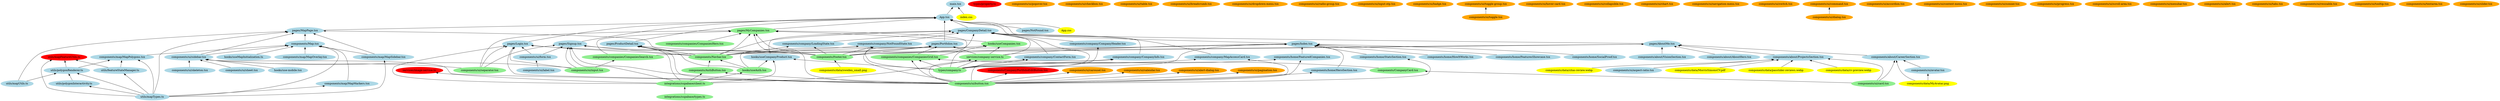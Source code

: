strict digraph {
"utils/mapFeatureUtils.ts" [color=red, style=filled];
"utils/polygonInteractivity.ts" [color=lightblue, style=filled];
"utils/mapTypes.ts" [color=lightblue, style=filled];
"utils/polygonRenderer.ts" [color=lightblue, style=filled];
"utils/mapUtils.ts" [color=lightblue, style=filled];
"utils/featureStateManager.ts" [color=lightblue, style=filled];
"types/company.ts" [color=lightgreen, style=filled];
"types/property.ts" [color=red, style=filled];
"services/image-service.ts" [color=red, style=filled];
"services/company-service.ts" [color=lightgreen, style=filled];
"hooks/useMapInitialization.ts" [color=lightblue, style=filled];
"integrations/supabase/types.ts" [color=lightgreen, style=filled];
"integrations/supabase/client.ts" [color=lightgreen, style=filled];
"App.tsx" [color=lightblue, style=filled];
"main.tsx" [color=lightblue, style=filled];
"pages/CompanyDetail.tsx" [color=lightblue, style=filled];
"pages/AboutMe.tsx" [color=lightblue, style=filled];
"pages/Signup.tsx" [color=lightblue, style=filled];
"pages/ProductDetail.tsx" [color=lightblue, style=filled];
"pages/MyCompanies.tsx" [color=lightgreen, style=filled];
"pages/Index.tsx" [color=lightblue, style=filled];
"pages/Portfolios.tsx" [color=lightblue, style=filled];
"pages/MapPage.tsx" [color=lightblue, style=filled];
"pages/Login.tsx" [color=lightblue, style=filled];
"pages/NotFound.tsx" [color=lightblue, style=filled];
"hooks/useAuth.tsx" [color=lightgreen, style=filled];
"hooks/useCompanies.tsx" [color=lightgreen, style=filled];
"hooks/use-mobile.tsx" [color=lightblue, style=filled];
"hooks/useCompanyProduct.tsx" [color=lightblue, style=filled];
"components/CompanyPortfolioEditButton.tsx" [color=red, style=filled];
"components/AuthButton.tsx" [color=lightgreen, style=filled];
"components/Map.tsx" [color=lightblue, style=filled];
"components/Navbar.tsx" [color=lightgreen, style=filled];
"components/Footer.tsx" [color=lightgreen, style=filled];
"components/CompanyCard.tsx" [color=lightgreen, style=filled];
"components/company/CompanyHeader.tsx" [color=lightblue, style=filled];
"components/company/MapAccessCard.tsx" [color=lightblue, style=filled];
"components/company/ContactForm.tsx" [color=lightblue, style=filled];
"components/company/NotFoundState.tsx" [color=lightblue, style=filled];
"components/company/CompanyInfo.tsx" [color=lightblue, style=filled];
"components/company/LoadingState.tsx" [color=lightblue, style=filled];
"components/home/FeaturedCompanies.tsx" [color=lightblue, style=filled];
"components/home/HowItWorks.tsx" [color=lightblue, style=filled];
"components/home/FeaturesShowcase.tsx" [color=lightblue, style=filled];
"components/home/HeroSection.tsx" [color=lightblue, style=filled];
"components/home/StatsSection.tsx" [color=lightblue, style=filled];
"components/home/SocialProof.tsx" [color=lightblue, style=filled];
"components/about/CareerSection.tsx" [color=lightblue, style=filled];
"components/about/ProjectsSection.tsx" [color=lightblue, style=filled];
"components/about/VisionSection.tsx" [color=lightblue, style=filled];
"components/about/AboutHero.tsx" [color=lightblue, style=filled];
"components/companies/CompaniesSearch.tsx" [color=lightgreen, style=filled];
"components/companies/CompaniesHero.tsx" [color=lightgreen, style=filled];
"components/companies/CompaniesGrid.tsx" [color=lightgreen, style=filled];
"components/map/MapPolygons.tsx" [color=lightblue, style=filled];
"components/map/MapOverlay.tsx" [color=lightblue, style=filled];
"components/map/MapSidebar.tsx" [color=lightblue, style=filled];
"components/map/MapMarkers.tsx" [color=lightblue, style=filled];
"components/ui/popover.tsx" [color=orange, style=filled];
"components/ui/input.tsx" [color=lightgreen, style=filled];
"components/ui/checkbox.tsx" [color=orange, style=filled];
"components/ui/table.tsx" [color=orange, style=filled];
"components/ui/breadcrumb.tsx" [color=orange, style=filled];
"components/ui/dropdown-menu.tsx" [color=orange, style=filled];
"components/ui/radio-group.tsx" [color=orange, style=filled];
"components/ui/form.tsx" [color=lightblue, style=filled];
"components/ui/input-otp.tsx" [color=orange, style=filled];
"components/ui/card.tsx" [color=lightgreen, style=filled];
"components/ui/badge.tsx" [color=orange, style=filled];
"components/ui/skeleton.tsx" [color=lightblue, style=filled];
"components/ui/aspect-ratio.tsx" [color=lightblue, style=filled];
"components/ui/toggle-group.tsx" [color=orange, style=filled];
"components/ui/hover-card.tsx" [color=orange, style=filled];
"components/ui/collapsible.tsx" [color=orange, style=filled];
"components/ui/chart.tsx" [color=orange, style=filled];
"components/ui/sheet.tsx" [color=lightblue, style=filled];
"components/ui/navigation-menu.tsx" [color=orange, style=filled];
"components/ui/sidebar.tsx" [color=lightblue, style=filled];
"components/ui/switch.tsx" [color=orange, style=filled];
"components/ui/command.tsx" [color=orange, style=filled];
"components/ui/accordion.tsx" [color=orange, style=filled];
"components/ui/context-menu.tsx" [color=orange, style=filled];
"components/ui/avatar.tsx" [color=lightblue, style=filled];
"components/ui/sonner.tsx" [color=orange, style=filled];
"components/ui/progress.tsx" [color=orange, style=filled];
"components/ui/carousel.tsx" [color=orange, style=filled];
"components/ui/calendar.tsx" [color=orange, style=filled];
"components/ui/scroll-area.tsx" [color=orange, style=filled];
"components/ui/menubar.tsx" [color=orange, style=filled];
"components/ui/alert-dialog.tsx" [color=orange, style=filled];
"components/ui/alert.tsx" [color=orange, style=filled];
"components/ui/tabs.tsx" [color=orange, style=filled];
"components/ui/label.tsx" [color=lightblue, style=filled];
"components/ui/button.tsx" [color=lightgreen, style=filled];
"components/ui/toggle.tsx" [color=orange, style=filled];
"components/ui/resizable.tsx" [color=orange, style=filled];
"components/ui/separator.tsx" [color=lightgreen, style=filled];
"components/ui/tooltip.tsx" [color=orange, style=filled];
"components/ui/textarea.tsx" [color=orange, style=filled];
"components/ui/dialog.tsx" [color=orange, style=filled];
"components/ui/slider.tsx" [color=orange, style=filled];
"components/ui/pagination.tsx" [color=orange, style=filled];
"index.css" [color=yellow, style=filled];
"App.css" [color=yellow, style=filled];
"components/data/MyAvatar.png" [color=yellow, style=filled];
"components/data/MorrisSimonsCV.pdf" [color=yellow, style=filled];
"components/data/passtider-reviews.webp" [color=yellow, style=filled];
"components/data/sweden_small.png" [color=yellow, style=filled];
"components/data/cv-preview.webp" [color=yellow, style=filled];
"components/data/citas-review.webp" [color=yellow, style=filled];
"utils/mapFeatureUtils.ts" -> "utils/mapTypes.ts" [dir=back];
"utils/mapFeatureUtils.ts" -> "utils/polygonRenderer.ts" [dir=back];
"utils/mapFeatureUtils.ts" -> "utils/featureStateManager.ts" [dir=back];
"utils/polygonInteractivity.ts" -> "utils/mapTypes.ts" [dir=back];
"utils/polygonRenderer.ts" -> "utils/mapTypes.ts" [dir=back];
"utils/polygonRenderer.ts" -> "utils/mapUtils.ts" [dir=back];
"utils/polygonRenderer.ts" -> "utils/polygonInteractivity.ts" [dir=back];
"utils/featureStateManager.ts" -> "utils/mapTypes.ts" [dir=back];
"services/image-service.ts" -> "integrations/supabase/client.ts" [dir=back];
"services/company-service.ts" -> "integrations/supabase/client.ts" [dir=back];
"services/company-service.ts" -> "types/company.ts" [dir=back];
"integrations/supabase/client.ts" -> "integrations/supabase/types.ts" [dir=back];
"App.tsx" -> "pages/Index.tsx" [dir=back];
"App.tsx" -> "pages/MyCompanies.tsx" [dir=back];
"App.tsx" -> "pages/CompanyDetail.tsx" [dir=back];
"App.tsx" -> "pages/ProductDetail.tsx" [dir=back];
"App.tsx" -> "pages/Portfolios.tsx" [dir=back];
"App.tsx" -> "pages/MapPage.tsx" [dir=back];
"App.tsx" -> "pages/AboutMe.tsx" [dir=back];
"App.tsx" -> "pages/NotFound.tsx" [dir=back];
"App.tsx" -> "pages/Login.tsx" [dir=back];
"App.tsx" -> "pages/Signup.tsx" [dir=back];
"App.tsx" -> "App.css" [dir=back];
"main.tsx" -> "App.tsx" [dir=back];
"main.tsx" -> "index.css" [dir=back];
"pages/CompanyDetail.tsx" -> "components/Navbar.tsx" [dir=back];
"pages/CompanyDetail.tsx" -> "components/Footer.tsx" [dir=back];
"pages/CompanyDetail.tsx" -> "services/company-service.ts" [dir=back];
"pages/CompanyDetail.tsx" -> "components/company/CompanyHeader.tsx" [dir=back];
"pages/CompanyDetail.tsx" -> "components/company/CompanyInfo.tsx" [dir=back];
"pages/CompanyDetail.tsx" -> "components/company/MapAccessCard.tsx" [dir=back];
"pages/CompanyDetail.tsx" -> "components/company/ContactForm.tsx" [dir=back];
"pages/CompanyDetail.tsx" -> "components/company/LoadingState.tsx" [dir=back];
"pages/CompanyDetail.tsx" -> "components/company/NotFoundState.tsx" [dir=back];
"pages/CompanyDetail.tsx" -> "hooks/useCompanyProduct.tsx" [dir=back];
"pages/CompanyDetail.tsx" -> "types/company.ts" [dir=back];
"pages/AboutMe.tsx" -> "components/Navbar.tsx" [dir=back];
"pages/AboutMe.tsx" -> "components/Footer.tsx" [dir=back];
"pages/AboutMe.tsx" -> "components/about/AboutHero.tsx" [dir=back];
"pages/AboutMe.tsx" -> "components/about/ProjectsSection.tsx" [dir=back];
"pages/AboutMe.tsx" -> "components/about/VisionSection.tsx" [dir=back];
"pages/AboutMe.tsx" -> "components/about/CareerSection.tsx" [dir=back];
"pages/Signup.tsx" -> "components/ui/button.tsx" [dir=back];
"pages/Signup.tsx" -> "components/ui/input.tsx" [dir=back];
"pages/Signup.tsx" -> "components/ui/form.tsx" [dir=back];
"pages/Signup.tsx" -> "integrations/supabase/client.ts" [dir=back];
"pages/Signup.tsx" -> "components/Navbar.tsx" [dir=back];
"pages/Signup.tsx" -> "components/Footer.tsx" [dir=back];
"pages/Signup.tsx" -> "components/ui/separator.tsx" [dir=back];
"pages/ProductDetail.tsx" -> "integrations/supabase/client.ts" [dir=back];
"pages/ProductDetail.tsx" -> "components/Navbar.tsx" [dir=back];
"pages/ProductDetail.tsx" -> "components/Footer.tsx" [dir=back];
"pages/ProductDetail.tsx" -> "components/ui/button.tsx" [dir=back];
"pages/ProductDetail.tsx" -> "hooks/useAuth.tsx" [dir=back];
"pages/MyCompanies.tsx" -> "components/ui/button.tsx" [dir=back];
"pages/MyCompanies.tsx" -> "components/Navbar.tsx" [dir=back];
"pages/MyCompanies.tsx" -> "components/Footer.tsx" [dir=back];
"pages/MyCompanies.tsx" -> "components/ui/separator.tsx" [dir=back];
"pages/MyCompanies.tsx" -> "hooks/useCompanies.tsx" [dir=back];
"pages/MyCompanies.tsx" -> "components/companies/CompaniesHero.tsx" [dir=back];
"pages/MyCompanies.tsx" -> "components/companies/CompaniesSearch.tsx" [dir=back];
"pages/MyCompanies.tsx" -> "components/companies/CompaniesGrid.tsx" [dir=back];
"pages/Index.tsx" -> "components/Navbar.tsx" [dir=back];
"pages/Index.tsx" -> "components/Footer.tsx" [dir=back];
"pages/Index.tsx" -> "components/home/HeroSection.tsx" [dir=back];
"pages/Index.tsx" -> "components/home/FeaturesShowcase.tsx" [dir=back];
"pages/Index.tsx" -> "components/home/HowItWorks.tsx" [dir=back];
"pages/Index.tsx" -> "components/home/SocialProof.tsx" [dir=back];
"pages/Index.tsx" -> "components/home/FeaturedCompanies.tsx" [dir=back];
"pages/Index.tsx" -> "components/home/StatsSection.tsx" [dir=back];
"pages/Index.tsx" -> "services/company-service.ts" [dir=back];
"pages/Index.tsx" -> "types/company.ts" [dir=back];
"pages/Portfolios.tsx" -> "components/Navbar.tsx" [dir=back];
"pages/Portfolios.tsx" -> "components/Footer.tsx" [dir=back];
"pages/Portfolios.tsx" -> "services/company-service.ts" [dir=back];
"pages/Portfolios.tsx" -> "types/company.ts" [dir=back];
"pages/Portfolios.tsx" -> "components/companies/CompaniesSearch.tsx" [dir=back];
"pages/Portfolios.tsx" -> "components/companies/CompaniesGrid.tsx" [dir=back];
"pages/MapPage.tsx" -> "components/Navbar.tsx" [dir=back];
"pages/MapPage.tsx" -> "components/Map.tsx" [dir=back];
"pages/MapPage.tsx" -> "components/map/MapSidebar.tsx" [dir=back];
"pages/MapPage.tsx" -> "components/ui/sidebar.tsx" [dir=back];
"pages/MapPage.tsx" -> "utils/mapUtils.ts" [dir=back];
"pages/MapPage.tsx" -> "utils/mapTypes.ts" [dir=back];
"pages/Login.tsx" -> "components/ui/button.tsx" [dir=back];
"pages/Login.tsx" -> "components/ui/input.tsx" [dir=back];
"pages/Login.tsx" -> "components/ui/form.tsx" [dir=back];
"pages/Login.tsx" -> "integrations/supabase/client.ts" [dir=back];
"pages/Login.tsx" -> "components/Navbar.tsx" [dir=back];
"pages/Login.tsx" -> "components/Footer.tsx" [dir=back];
"pages/Login.tsx" -> "components/ui/separator.tsx" [dir=back];
"hooks/useAuth.tsx" -> "integrations/supabase/client.ts" [dir=back];
"hooks/useCompanies.tsx" -> "types/company.ts" [dir=back];
"hooks/useCompanies.tsx" -> "services/company-service.ts" [dir=back];
"hooks/useCompanies.tsx" -> "hooks/useAuth.tsx" [dir=back];
"hooks/useCompanyProduct.tsx" -> "hooks/useAuth.tsx" [dir=back];
"hooks/useCompanyProduct.tsx" -> "integrations/supabase/client.ts" [dir=back];
"hooks/useCompanyProduct.tsx" -> "types/company.ts" [dir=back];
"components/CompanyPortfolioEditButton.tsx" -> "components/ui/button.tsx" [dir=back];
"components/AuthButton.tsx" -> "components/ui/button.tsx" [dir=back];
"components/AuthButton.tsx" -> "integrations/supabase/client.ts" [dir=back];
"components/Map.tsx" -> "utils/mapTypes.ts" [dir=back];
"components/Map.tsx" -> "hooks/useMapInitialization.ts" [dir=back];
"components/Map.tsx" -> "components/map/MapMarkers.tsx" [dir=back];
"components/Map.tsx" -> "components/map/MapPolygons.tsx" [dir=back];
"components/Map.tsx" -> "components/map/MapOverlay.tsx" [dir=back];
"components/Map.tsx" -> "components/map/MapSidebar.tsx" [dir=back];
"components/Map.tsx" -> "components/ui/sidebar.tsx" [dir=back];
"components/Navbar.tsx" -> "components/AuthButton.tsx" [dir=back];
"components/Navbar.tsx" -> "hooks/useAuth.tsx" [dir=back];
"components/Footer.tsx" -> "components/data/sweden_small.png" [dir=back];
"components/CompanyCard.tsx" -> "components/ui/card.tsx" [dir=back];
"components/company/CompanyHeader.tsx" -> "types/company.ts" [dir=back];
"components/company/MapAccessCard.tsx" -> "components/ui/button.tsx" [dir=back];
"components/company/MapAccessCard.tsx" -> "types/company.ts" [dir=back];
"components/company/ContactForm.tsx" -> "components/ui/button.tsx" [dir=back];
"components/company/ContactForm.tsx" -> "types/company.ts" [dir=back];
"components/company/NotFoundState.tsx" -> "components/ui/button.tsx" [dir=back];
"components/company/NotFoundState.tsx" -> "components/Navbar.tsx" [dir=back];
"components/company/NotFoundState.tsx" -> "components/Footer.tsx" [dir=back];
"components/company/CompanyInfo.tsx" -> "components/ui/button.tsx" [dir=back];
"components/company/CompanyInfo.tsx" -> "types/company.ts" [dir=back];
"components/company/LoadingState.tsx" -> "components/Navbar.tsx" [dir=back];
"components/company/LoadingState.tsx" -> "components/Footer.tsx" [dir=back];
"components/home/FeaturedCompanies.tsx" -> "components/ui/button.tsx" [dir=back];
"components/home/FeaturedCompanies.tsx" -> "types/company.ts" [dir=back];
"components/home/HeroSection.tsx" -> "components/ui/button.tsx" [dir=back];
"components/home/StatsSection.tsx" -> "components/ui/button.tsx" [dir=back];
"components/about/CareerSection.tsx" -> "components/ui/card.tsx" [dir=back];
"components/about/CareerSection.tsx" -> "components/ui/avatar.tsx" [dir=back];
"components/about/CareerSection.tsx" -> "components/data/MyAvatar.png" [dir=back];
"components/about/ProjectsSection.tsx" -> "components/ui/aspect-ratio.tsx" [dir=back];
"components/about/ProjectsSection.tsx" -> "components/ui/card.tsx" [dir=back];
"components/about/ProjectsSection.tsx" -> "components/data/passtider-reviews.webp" [dir=back];
"components/about/ProjectsSection.tsx" -> "components/data/citas-review.webp" [dir=back];
"components/about/ProjectsSection.tsx" -> "components/data/MorrisSimonsCV.pdf" [dir=back];
"components/about/ProjectsSection.tsx" -> "components/data/cv-preview.webp" [dir=back];
"components/companies/CompaniesSearch.tsx" -> "components/ui/input.tsx" [dir=back];
"components/companies/CompaniesGrid.tsx" -> "components/ui/button.tsx" [dir=back];
"components/companies/CompaniesGrid.tsx" -> "components/CompanyCard.tsx" [dir=back];
"components/companies/CompaniesGrid.tsx" -> "types/company.ts" [dir=back];
"components/map/MapPolygons.tsx" -> "utils/mapTypes.ts" [dir=back];
"components/map/MapPolygons.tsx" -> "utils/polygonRenderer.ts" [dir=back];
"components/map/MapPolygons.tsx" -> "utils/featureStateManager.ts" [dir=back];
"components/map/MapSidebar.tsx" -> "utils/mapTypes.ts" [dir=back];
"components/map/MapMarkers.tsx" -> "utils/mapTypes.ts" [dir=back];
"components/ui/form.tsx" -> "components/ui/label.tsx" [dir=back];
"components/ui/toggle-group.tsx" -> "components/ui/toggle.tsx" [dir=back];
"components/ui/sidebar.tsx" -> "hooks/use-mobile.tsx" [dir=back];
"components/ui/sidebar.tsx" -> "components/ui/button.tsx" [dir=back];
"components/ui/sidebar.tsx" -> "components/ui/input.tsx" [dir=back];
"components/ui/sidebar.tsx" -> "components/ui/separator.tsx" [dir=back];
"components/ui/sidebar.tsx" -> "components/ui/sheet.tsx" [dir=back];
"components/ui/sidebar.tsx" -> "components/ui/skeleton.tsx" [dir=back];
"components/ui/command.tsx" -> "components/ui/dialog.tsx" [dir=back];
"components/ui/avatar.tsx" -> "components/data/MyAvatar.png" [dir=back];
"components/ui/carousel.tsx" -> "components/ui/button.tsx" [dir=back];
"components/ui/calendar.tsx" -> "components/ui/button.tsx" [dir=back];
"components/ui/alert-dialog.tsx" -> "components/ui/button.tsx" [dir=back];
"components/ui/pagination.tsx" -> "components/ui/button.tsx" [dir=back];
}
